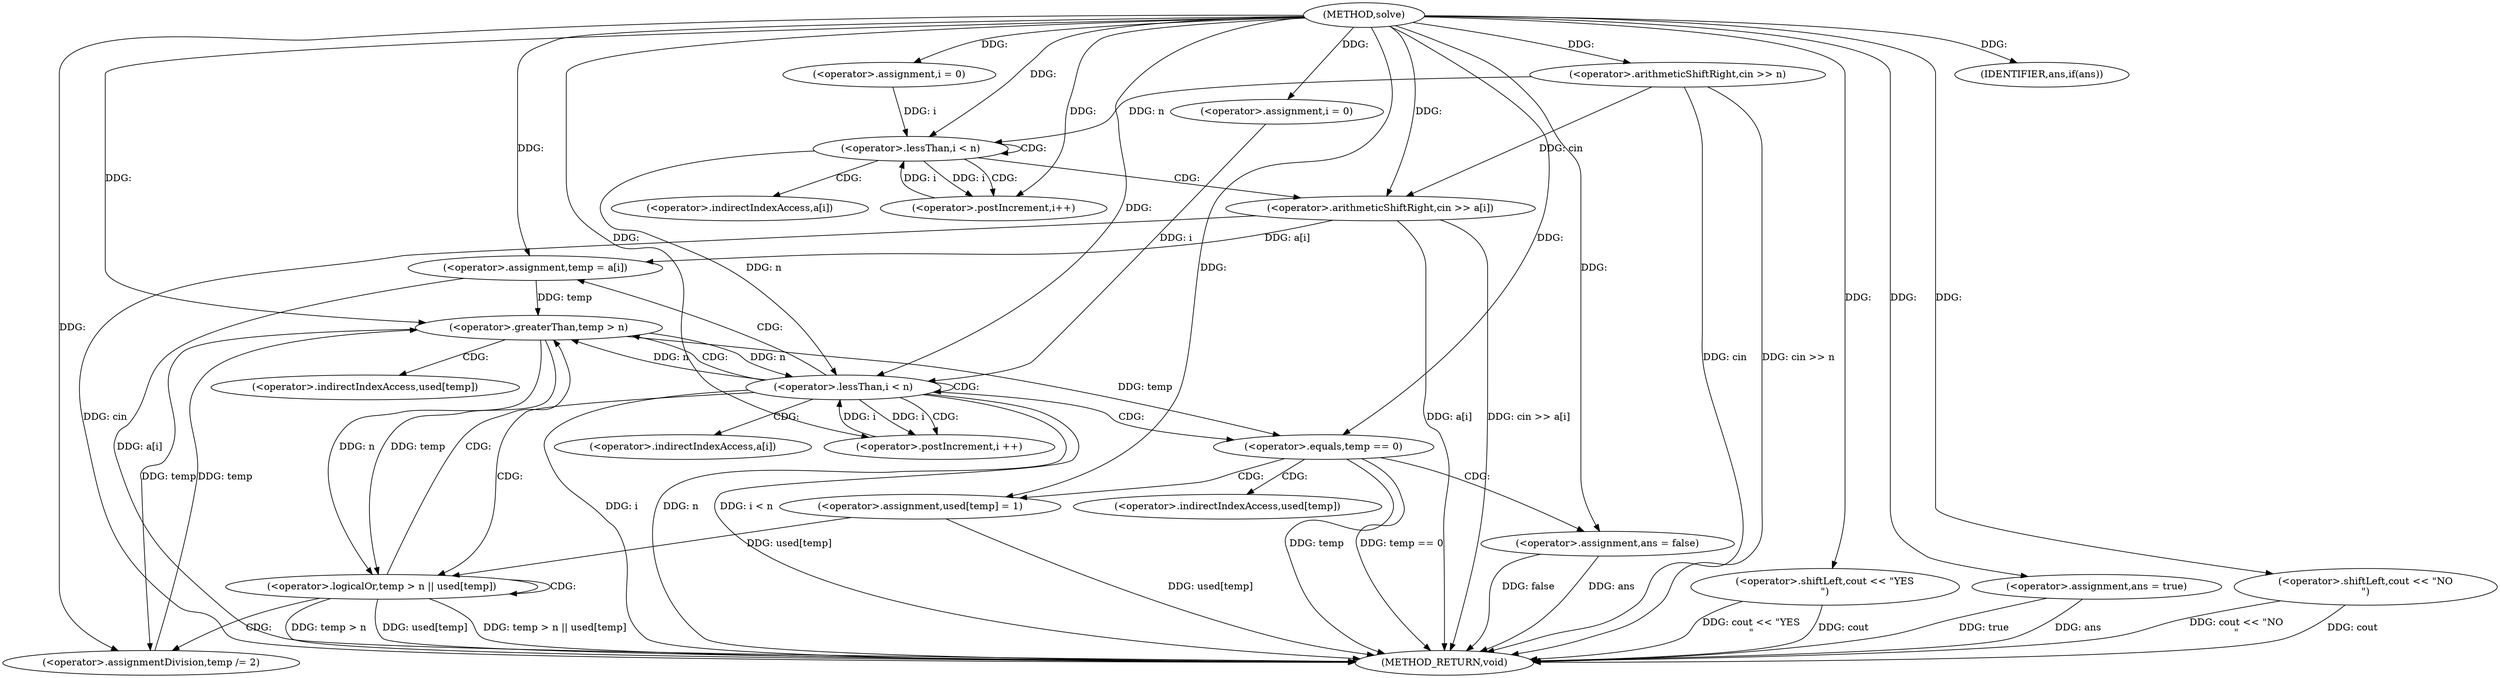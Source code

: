 digraph "solve" {  
"1000101" [label = "(METHOD,solve)" ]
"1000178" [label = "(METHOD_RETURN,void)" ]
"1000104" [label = "(<operator>.arithmeticShiftRight,cin >> n)" ]
"1000125" [label = "(<operator>.assignment,ans = true)" ]
"1000110" [label = "(<operator>.assignment,i = 0)" ]
"1000113" [label = "(<operator>.lessThan,i < n)" ]
"1000116" [label = "(<operator>.postIncrement,i++)" ]
"1000118" [label = "(<operator>.arithmeticShiftRight,cin >> a[i])" ]
"1000130" [label = "(<operator>.assignment,i = 0)" ]
"1000133" [label = "(<operator>.lessThan,i < n)" ]
"1000136" [label = "(<operator>.postIncrement,i ++)" ]
"1000170" [label = "(IDENTIFIER,ans,if(ans))" ]
"1000171" [label = "(<operator>.shiftLeft,cout << \"YES\n\")" ]
"1000140" [label = "(<operator>.assignment,temp = a[i])" ]
"1000175" [label = "(<operator>.shiftLeft,cout << \"NO\n\")" ]
"1000146" [label = "(<operator>.logicalOr,temp > n || used[temp])" ]
"1000153" [label = "(<operator>.assignmentDivision,temp /= 2)" ]
"1000157" [label = "(<operator>.equals,temp == 0)" ]
"1000160" [label = "(<operator>.assignment,ans = false)" ]
"1000164" [label = "(<operator>.assignment,used[temp] = 1)" ]
"1000147" [label = "(<operator>.greaterThan,temp > n)" ]
"1000120" [label = "(<operator>.indirectIndexAccess,a[i])" ]
"1000142" [label = "(<operator>.indirectIndexAccess,a[i])" ]
"1000150" [label = "(<operator>.indirectIndexAccess,used[temp])" ]
"1000165" [label = "(<operator>.indirectIndexAccess,used[temp])" ]
  "1000104" -> "1000178"  [ label = "DDG: cin"] 
  "1000104" -> "1000178"  [ label = "DDG: cin >> n"] 
  "1000125" -> "1000178"  [ label = "DDG: ans"] 
  "1000133" -> "1000178"  [ label = "DDG: i"] 
  "1000133" -> "1000178"  [ label = "DDG: n"] 
  "1000133" -> "1000178"  [ label = "DDG: i < n"] 
  "1000175" -> "1000178"  [ label = "DDG: cout"] 
  "1000175" -> "1000178"  [ label = "DDG: cout << \"NO\n\""] 
  "1000171" -> "1000178"  [ label = "DDG: cout"] 
  "1000171" -> "1000178"  [ label = "DDG: cout << \"YES\n\""] 
  "1000140" -> "1000178"  [ label = "DDG: a[i]"] 
  "1000146" -> "1000178"  [ label = "DDG: temp > n"] 
  "1000146" -> "1000178"  [ label = "DDG: used[temp]"] 
  "1000146" -> "1000178"  [ label = "DDG: temp > n || used[temp]"] 
  "1000157" -> "1000178"  [ label = "DDG: temp"] 
  "1000157" -> "1000178"  [ label = "DDG: temp == 0"] 
  "1000164" -> "1000178"  [ label = "DDG: used[temp]"] 
  "1000160" -> "1000178"  [ label = "DDG: ans"] 
  "1000118" -> "1000178"  [ label = "DDG: cin"] 
  "1000118" -> "1000178"  [ label = "DDG: a[i]"] 
  "1000118" -> "1000178"  [ label = "DDG: cin >> a[i]"] 
  "1000125" -> "1000178"  [ label = "DDG: true"] 
  "1000160" -> "1000178"  [ label = "DDG: false"] 
  "1000101" -> "1000125"  [ label = "DDG: "] 
  "1000101" -> "1000104"  [ label = "DDG: "] 
  "1000101" -> "1000110"  [ label = "DDG: "] 
  "1000101" -> "1000130"  [ label = "DDG: "] 
  "1000101" -> "1000170"  [ label = "DDG: "] 
  "1000110" -> "1000113"  [ label = "DDG: i"] 
  "1000116" -> "1000113"  [ label = "DDG: i"] 
  "1000101" -> "1000113"  [ label = "DDG: "] 
  "1000104" -> "1000113"  [ label = "DDG: n"] 
  "1000113" -> "1000116"  [ label = "DDG: i"] 
  "1000101" -> "1000116"  [ label = "DDG: "] 
  "1000104" -> "1000118"  [ label = "DDG: cin"] 
  "1000101" -> "1000118"  [ label = "DDG: "] 
  "1000130" -> "1000133"  [ label = "DDG: i"] 
  "1000136" -> "1000133"  [ label = "DDG: i"] 
  "1000101" -> "1000133"  [ label = "DDG: "] 
  "1000113" -> "1000133"  [ label = "DDG: n"] 
  "1000147" -> "1000133"  [ label = "DDG: n"] 
  "1000133" -> "1000136"  [ label = "DDG: i"] 
  "1000101" -> "1000136"  [ label = "DDG: "] 
  "1000118" -> "1000140"  [ label = "DDG: a[i]"] 
  "1000101" -> "1000171"  [ label = "DDG: "] 
  "1000101" -> "1000140"  [ label = "DDG: "] 
  "1000101" -> "1000153"  [ label = "DDG: "] 
  "1000101" -> "1000160"  [ label = "DDG: "] 
  "1000101" -> "1000175"  [ label = "DDG: "] 
  "1000147" -> "1000146"  [ label = "DDG: temp"] 
  "1000147" -> "1000146"  [ label = "DDG: n"] 
  "1000164" -> "1000146"  [ label = "DDG: used[temp]"] 
  "1000147" -> "1000153"  [ label = "DDG: temp"] 
  "1000147" -> "1000157"  [ label = "DDG: temp"] 
  "1000101" -> "1000157"  [ label = "DDG: "] 
  "1000101" -> "1000164"  [ label = "DDG: "] 
  "1000140" -> "1000147"  [ label = "DDG: temp"] 
  "1000153" -> "1000147"  [ label = "DDG: temp"] 
  "1000101" -> "1000147"  [ label = "DDG: "] 
  "1000133" -> "1000147"  [ label = "DDG: n"] 
  "1000113" -> "1000116"  [ label = "CDG: "] 
  "1000113" -> "1000120"  [ label = "CDG: "] 
  "1000113" -> "1000113"  [ label = "CDG: "] 
  "1000113" -> "1000118"  [ label = "CDG: "] 
  "1000133" -> "1000142"  [ label = "CDG: "] 
  "1000133" -> "1000147"  [ label = "CDG: "] 
  "1000133" -> "1000133"  [ label = "CDG: "] 
  "1000133" -> "1000146"  [ label = "CDG: "] 
  "1000133" -> "1000136"  [ label = "CDG: "] 
  "1000133" -> "1000157"  [ label = "CDG: "] 
  "1000133" -> "1000140"  [ label = "CDG: "] 
  "1000146" -> "1000153"  [ label = "CDG: "] 
  "1000146" -> "1000147"  [ label = "CDG: "] 
  "1000146" -> "1000146"  [ label = "CDG: "] 
  "1000157" -> "1000164"  [ label = "CDG: "] 
  "1000157" -> "1000160"  [ label = "CDG: "] 
  "1000157" -> "1000165"  [ label = "CDG: "] 
  "1000147" -> "1000150"  [ label = "CDG: "] 
}
